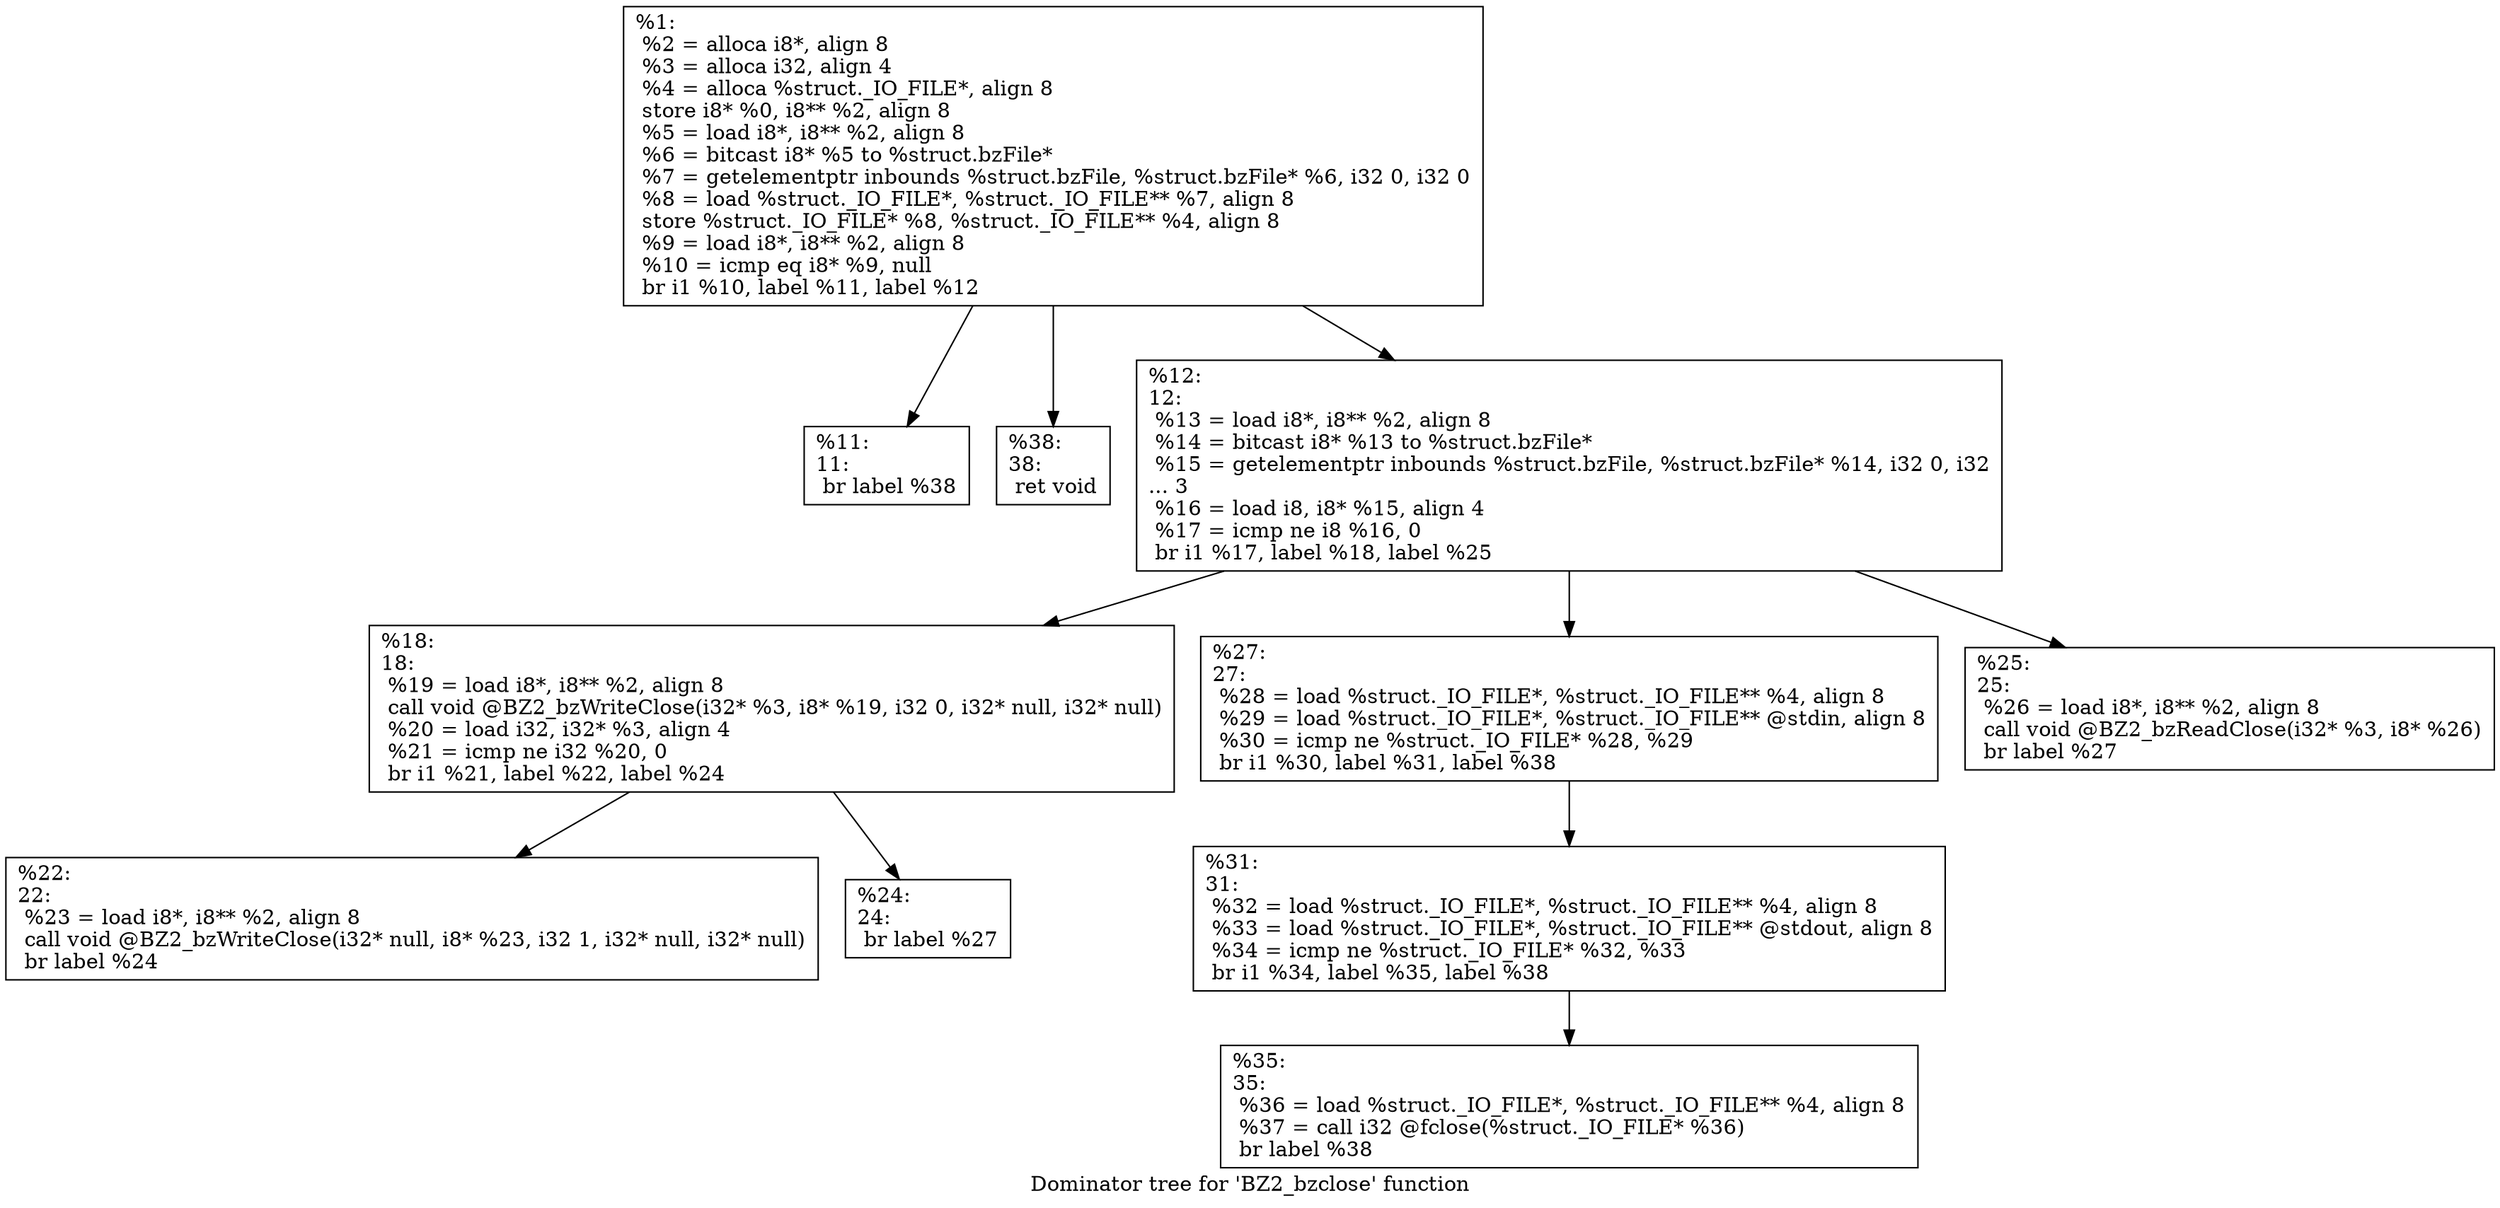 digraph "Dominator tree for 'BZ2_bzclose' function" {
	label="Dominator tree for 'BZ2_bzclose' function";

	Node0xdaf610 [shape=record,label="{%1:\l  %2 = alloca i8*, align 8\l  %3 = alloca i32, align 4\l  %4 = alloca %struct._IO_FILE*, align 8\l  store i8* %0, i8** %2, align 8\l  %5 = load i8*, i8** %2, align 8\l  %6 = bitcast i8* %5 to %struct.bzFile*\l  %7 = getelementptr inbounds %struct.bzFile, %struct.bzFile* %6, i32 0, i32 0\l  %8 = load %struct._IO_FILE*, %struct._IO_FILE** %7, align 8\l  store %struct._IO_FILE* %8, %struct._IO_FILE** %4, align 8\l  %9 = load i8*, i8** %2, align 8\l  %10 = icmp eq i8* %9, null\l  br i1 %10, label %11, label %12\l}"];
	Node0xdaf610 -> Node0xdaf470;
	Node0xdaf610 -> Node0xda47e0;
	Node0xdaf610 -> Node0xdabc20;
	Node0xdaf470 [shape=record,label="{%11:\l11:                                               \l  br label %38\l}"];
	Node0xda47e0 [shape=record,label="{%38:\l38:                                               \l  ret void\l}"];
	Node0xdabc20 [shape=record,label="{%12:\l12:                                               \l  %13 = load i8*, i8** %2, align 8\l  %14 = bitcast i8* %13 to %struct.bzFile*\l  %15 = getelementptr inbounds %struct.bzFile, %struct.bzFile* %14, i32 0, i32\l... 3\l  %16 = load i8, i8* %15, align 4\l  %17 = icmp ne i8 %16, 0\l  br i1 %17, label %18, label %25\l}"];
	Node0xdabc20 -> Node0xda8f40;
	Node0xdabc20 -> Node0xc8e120;
	Node0xdabc20 -> Node0xd5b7b0;
	Node0xda8f40 [shape=record,label="{%18:\l18:                                               \l  %19 = load i8*, i8** %2, align 8\l  call void @BZ2_bzWriteClose(i32* %3, i8* %19, i32 0, i32* null, i32* null)\l  %20 = load i32, i32* %3, align 4\l  %21 = icmp ne i32 %20, 0\l  br i1 %21, label %22, label %24\l}"];
	Node0xda8f40 -> Node0xdaf430;
	Node0xda8f40 -> Node0xcb9810;
	Node0xdaf430 [shape=record,label="{%22:\l22:                                               \l  %23 = load i8*, i8** %2, align 8\l  call void @BZ2_bzWriteClose(i32* null, i8* %23, i32 1, i32* null, i32* null)\l  br label %24\l}"];
	Node0xcb9810 [shape=record,label="{%24:\l24:                                               \l  br label %27\l}"];
	Node0xc8e120 [shape=record,label="{%27:\l27:                                               \l  %28 = load %struct._IO_FILE*, %struct._IO_FILE** %4, align 8\l  %29 = load %struct._IO_FILE*, %struct._IO_FILE** @stdin, align 8\l  %30 = icmp ne %struct._IO_FILE* %28, %29\l  br i1 %30, label %31, label %38\l}"];
	Node0xc8e120 -> Node0xd6bab0;
	Node0xd6bab0 [shape=record,label="{%31:\l31:                                               \l  %32 = load %struct._IO_FILE*, %struct._IO_FILE** %4, align 8\l  %33 = load %struct._IO_FILE*, %struct._IO_FILE** @stdout, align 8\l  %34 = icmp ne %struct._IO_FILE* %32, %33\l  br i1 %34, label %35, label %38\l}"];
	Node0xd6bab0 -> Node0xa92360;
	Node0xa92360 [shape=record,label="{%35:\l35:                                               \l  %36 = load %struct._IO_FILE*, %struct._IO_FILE** %4, align 8\l  %37 = call i32 @fclose(%struct._IO_FILE* %36)\l  br label %38\l}"];
	Node0xd5b7b0 [shape=record,label="{%25:\l25:                                               \l  %26 = load i8*, i8** %2, align 8\l  call void @BZ2_bzReadClose(i32* %3, i8* %26)\l  br label %27\l}"];
}
